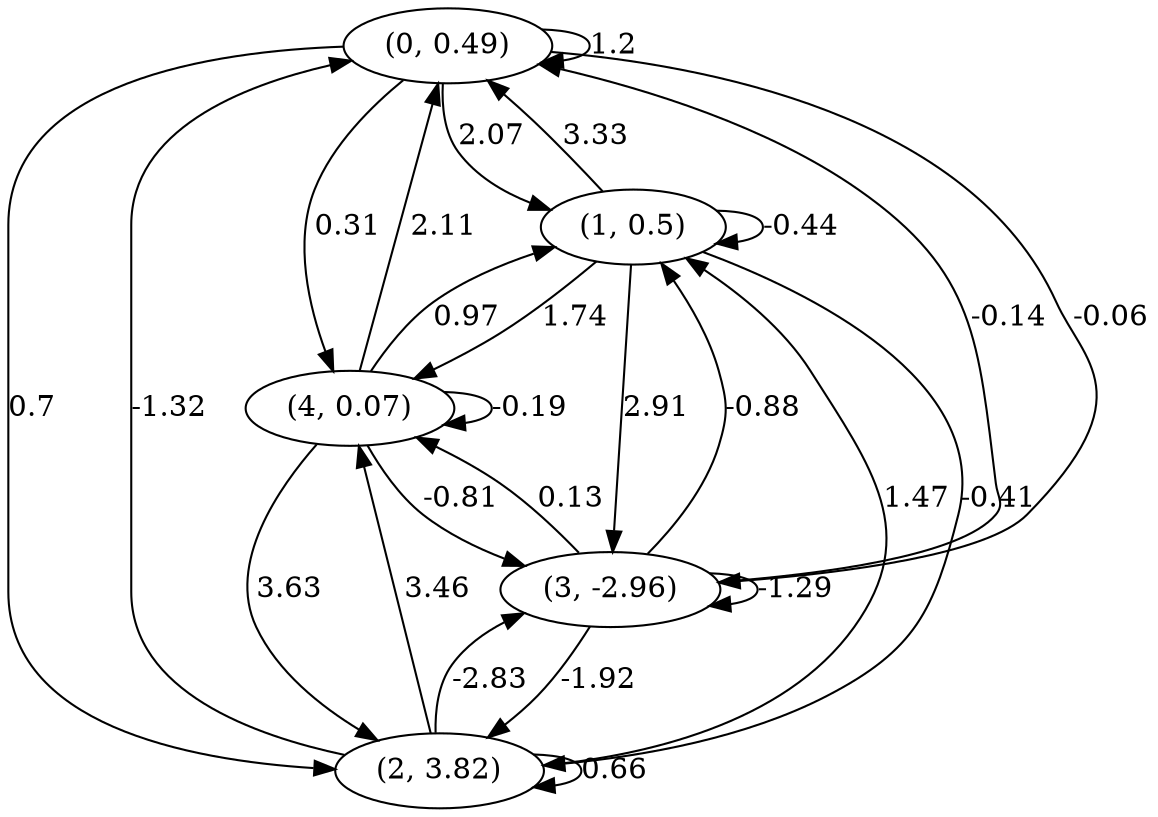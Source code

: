 digraph {
    0 [ label = "(0, 0.49)" ]
    1 [ label = "(1, 0.5)" ]
    2 [ label = "(2, 3.82)" ]
    3 [ label = "(3, -2.96)" ]
    4 [ label = "(4, 0.07)" ]
    0 -> 0 [ label = "1.2" ]
    1 -> 1 [ label = "-0.44" ]
    2 -> 2 [ label = "0.66" ]
    3 -> 3 [ label = "-1.29" ]
    4 -> 4 [ label = "-0.19" ]
    1 -> 0 [ label = "3.33" ]
    2 -> 0 [ label = "-1.32" ]
    3 -> 0 [ label = "-0.14" ]
    4 -> 0 [ label = "2.11" ]
    0 -> 1 [ label = "2.07" ]
    2 -> 1 [ label = "1.47" ]
    3 -> 1 [ label = "-0.88" ]
    4 -> 1 [ label = "0.97" ]
    0 -> 2 [ label = "0.7" ]
    1 -> 2 [ label = "-0.41" ]
    3 -> 2 [ label = "-1.92" ]
    4 -> 2 [ label = "3.63" ]
    0 -> 3 [ label = "-0.06" ]
    1 -> 3 [ label = "2.91" ]
    2 -> 3 [ label = "-2.83" ]
    4 -> 3 [ label = "-0.81" ]
    0 -> 4 [ label = "0.31" ]
    1 -> 4 [ label = "1.74" ]
    2 -> 4 [ label = "3.46" ]
    3 -> 4 [ label = "0.13" ]
}

